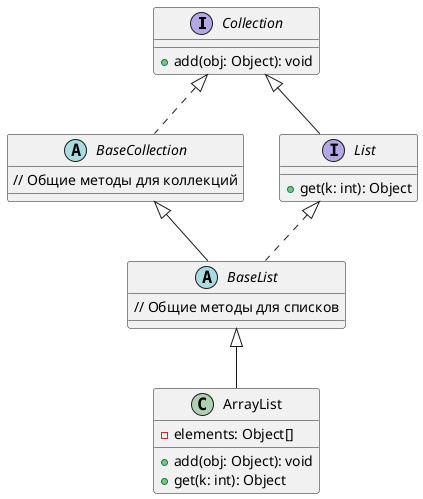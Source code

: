 @startuml

interface Collection {
    + add(obj: Object): void
}

abstract class BaseCollection implements Collection {
    // Общие методы для коллекций
}

interface List extends Collection {
    + get(k: int): Object
}

abstract class BaseList extends BaseCollection implements List {
    // Общие методы для списков
}

class ArrayList extends BaseList {
    - elements: Object[]
    + add(obj: Object): void
    + get(k: int): Object
}

@enduml

